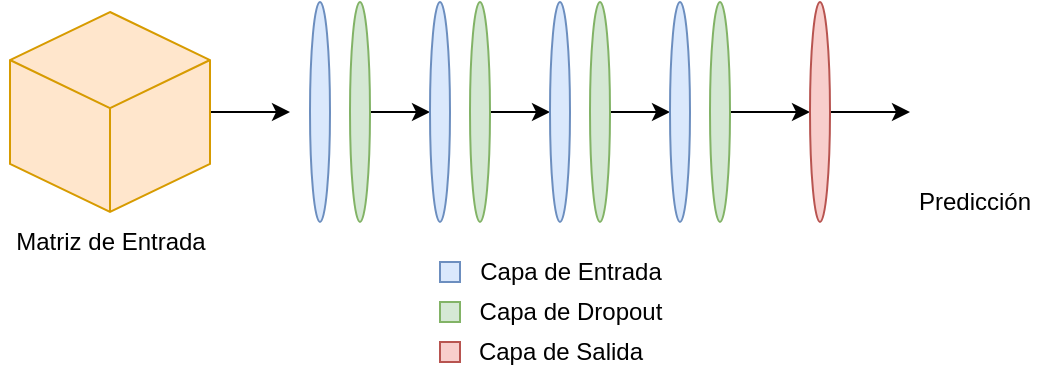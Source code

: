 <mxfile version="17.5.0" type="device"><diagram id="nnBp3DEegYsJQCmsqQSz" name="Page-1"><mxGraphModel dx="1038" dy="579" grid="1" gridSize="10" guides="1" tooltips="1" connect="1" arrows="1" fold="1" page="1" pageScale="1" pageWidth="827" pageHeight="1169" math="0" shadow="0"><root><mxCell id="0"/><mxCell id="1" parent="0"/><mxCell id="HYJoxS6uLgEZy0cKvCXE-1" value="" style="ellipse;whiteSpace=wrap;html=1;fillColor=#dae8fc;strokeColor=#6c8ebf;" parent="1" vertex="1"><mxGeometry x="180" y="185" width="10" height="110" as="geometry"/></mxCell><mxCell id="HYJoxS6uLgEZy0cKvCXE-8" style="edgeStyle=orthogonalEdgeStyle;rounded=0;orthogonalLoop=1;jettySize=auto;html=1;" parent="1" source="HYJoxS6uLgEZy0cKvCXE-7" edge="1"><mxGeometry relative="1" as="geometry"><mxPoint x="170" y="240" as="targetPoint"/></mxGeometry></mxCell><mxCell id="HYJoxS6uLgEZy0cKvCXE-7" value="" style="whiteSpace=wrap;html=1;shape=mxgraph.basic.isocube;isoAngle=15;fillColor=#ffe6cc;strokeColor=#d79b00;" parent="1" vertex="1"><mxGeometry x="30" y="190" width="100" height="100" as="geometry"/></mxCell><mxCell id="HYJoxS6uLgEZy0cKvCXE-12" style="edgeStyle=orthogonalEdgeStyle;rounded=0;orthogonalLoop=1;jettySize=auto;html=1;entryX=0;entryY=0.5;entryDx=0;entryDy=0;" parent="1" source="HYJoxS6uLgEZy0cKvCXE-9" target="HYJoxS6uLgEZy0cKvCXE-10" edge="1"><mxGeometry relative="1" as="geometry"/></mxCell><mxCell id="HYJoxS6uLgEZy0cKvCXE-9" value="" style="ellipse;whiteSpace=wrap;html=1;fillColor=#d5e8d4;strokeColor=#82b366;" parent="1" vertex="1"><mxGeometry x="200" y="185" width="10" height="110" as="geometry"/></mxCell><mxCell id="HYJoxS6uLgEZy0cKvCXE-10" value="" style="ellipse;whiteSpace=wrap;html=1;fillColor=#dae8fc;strokeColor=#6c8ebf;" parent="1" vertex="1"><mxGeometry x="240" y="185" width="10" height="110" as="geometry"/></mxCell><mxCell id="HYJoxS6uLgEZy0cKvCXE-15" style="edgeStyle=orthogonalEdgeStyle;rounded=0;orthogonalLoop=1;jettySize=auto;html=1;entryX=0;entryY=0.5;entryDx=0;entryDy=0;" parent="1" source="HYJoxS6uLgEZy0cKvCXE-11" target="HYJoxS6uLgEZy0cKvCXE-13" edge="1"><mxGeometry relative="1" as="geometry"/></mxCell><mxCell id="HYJoxS6uLgEZy0cKvCXE-11" value="" style="ellipse;whiteSpace=wrap;html=1;fillColor=#d5e8d4;strokeColor=#82b366;" parent="1" vertex="1"><mxGeometry x="260" y="185" width="10" height="110" as="geometry"/></mxCell><mxCell id="HYJoxS6uLgEZy0cKvCXE-13" value="" style="ellipse;whiteSpace=wrap;html=1;fillColor=#dae8fc;strokeColor=#6c8ebf;" parent="1" vertex="1"><mxGeometry x="300" y="185" width="10" height="110" as="geometry"/></mxCell><mxCell id="HYJoxS6uLgEZy0cKvCXE-18" style="edgeStyle=orthogonalEdgeStyle;rounded=0;orthogonalLoop=1;jettySize=auto;html=1;entryX=0;entryY=0.5;entryDx=0;entryDy=0;" parent="1" source="HYJoxS6uLgEZy0cKvCXE-14" target="HYJoxS6uLgEZy0cKvCXE-16" edge="1"><mxGeometry relative="1" as="geometry"/></mxCell><mxCell id="HYJoxS6uLgEZy0cKvCXE-14" value="" style="ellipse;whiteSpace=wrap;html=1;fillColor=#d5e8d4;strokeColor=#82b366;" parent="1" vertex="1"><mxGeometry x="320" y="185" width="10" height="110" as="geometry"/></mxCell><mxCell id="HYJoxS6uLgEZy0cKvCXE-16" value="" style="ellipse;whiteSpace=wrap;html=1;fillColor=#dae8fc;strokeColor=#6c8ebf;" parent="1" vertex="1"><mxGeometry x="360" y="185" width="10" height="110" as="geometry"/></mxCell><mxCell id="HYJoxS6uLgEZy0cKvCXE-22" style="edgeStyle=orthogonalEdgeStyle;rounded=0;orthogonalLoop=1;jettySize=auto;html=1;entryX=0;entryY=0.5;entryDx=0;entryDy=0;" parent="1" source="HYJoxS6uLgEZy0cKvCXE-17" target="HYJoxS6uLgEZy0cKvCXE-21" edge="1"><mxGeometry relative="1" as="geometry"/></mxCell><mxCell id="HYJoxS6uLgEZy0cKvCXE-17" value="" style="ellipse;whiteSpace=wrap;html=1;fillColor=#d5e8d4;strokeColor=#82b366;" parent="1" vertex="1"><mxGeometry x="380" y="185" width="10" height="110" as="geometry"/></mxCell><mxCell id="HYJoxS6uLgEZy0cKvCXE-19" value="" style="shape=image;html=1;verticalAlign=top;verticalLabelPosition=bottom;labelBackgroundColor=#ffffff;imageAspect=0;aspect=fixed;image=https://cdn1.iconfinder.com/data/icons/unicons-line-vol-1/24/bitcoin-128.png" parent="1" vertex="1"><mxGeometry x="480" y="208" width="64" height="64" as="geometry"/></mxCell><mxCell id="HYJoxS6uLgEZy0cKvCXE-23" style="edgeStyle=orthogonalEdgeStyle;rounded=0;orthogonalLoop=1;jettySize=auto;html=1;entryX=0;entryY=0.5;entryDx=0;entryDy=0;" parent="1" source="HYJoxS6uLgEZy0cKvCXE-21" target="HYJoxS6uLgEZy0cKvCXE-19" edge="1"><mxGeometry relative="1" as="geometry"/></mxCell><mxCell id="HYJoxS6uLgEZy0cKvCXE-21" value="" style="ellipse;whiteSpace=wrap;html=1;fillColor=#f8cecc;strokeColor=#b85450;" parent="1" vertex="1"><mxGeometry x="430" y="185" width="10" height="110" as="geometry"/></mxCell><mxCell id="HYJoxS6uLgEZy0cKvCXE-25" value="Matriz de Entrada" style="text;html=1;align=center;verticalAlign=middle;resizable=0;points=[];autosize=1;strokeColor=none;fillColor=none;" parent="1" vertex="1"><mxGeometry x="25" y="295" width="110" height="20" as="geometry"/></mxCell><mxCell id="HYJoxS6uLgEZy0cKvCXE-26" value="Predicción" style="text;html=1;resizable=0;autosize=1;align=center;verticalAlign=middle;points=[];fillColor=none;strokeColor=none;rounded=0;" parent="1" vertex="1"><mxGeometry x="477" y="275" width="70" height="20" as="geometry"/></mxCell><mxCell id="HYJoxS6uLgEZy0cKvCXE-27" value="Capa de Salida" style="text;html=1;resizable=0;autosize=1;align=center;verticalAlign=middle;points=[];fillColor=none;strokeColor=none;rounded=0;rotation=0;" parent="1" vertex="1"><mxGeometry x="255" y="350" width="100" height="20" as="geometry"/></mxCell><mxCell id="HYJoxS6uLgEZy0cKvCXE-28" value="Capa de Entrada" style="text;html=1;resizable=0;autosize=1;align=center;verticalAlign=middle;points=[];fillColor=none;strokeColor=none;rounded=0;rotation=0;" parent="1" vertex="1"><mxGeometry x="255" y="310" width="110" height="20" as="geometry"/></mxCell><mxCell id="HYJoxS6uLgEZy0cKvCXE-29" value="Capa de Dropout" style="text;html=1;resizable=0;autosize=1;align=center;verticalAlign=middle;points=[];fillColor=none;strokeColor=none;rounded=0;rotation=0;" parent="1" vertex="1"><mxGeometry x="255" y="330" width="110" height="20" as="geometry"/></mxCell><mxCell id="HYJoxS6uLgEZy0cKvCXE-30" value="" style="whiteSpace=wrap;html=1;aspect=fixed;fillColor=#dae8fc;strokeColor=#6c8ebf;" parent="1" vertex="1"><mxGeometry x="245" y="315" width="10" height="10" as="geometry"/></mxCell><mxCell id="HYJoxS6uLgEZy0cKvCXE-31" value="" style="whiteSpace=wrap;html=1;aspect=fixed;fillColor=#d5e8d4;strokeColor=#82b366;" parent="1" vertex="1"><mxGeometry x="245" y="335" width="10" height="10" as="geometry"/></mxCell><mxCell id="HYJoxS6uLgEZy0cKvCXE-32" value="" style="whiteSpace=wrap;html=1;aspect=fixed;fillColor=#f8cecc;strokeColor=#b85450;" parent="1" vertex="1"><mxGeometry x="245" y="355" width="10" height="10" as="geometry"/></mxCell></root></mxGraphModel></diagram></mxfile>